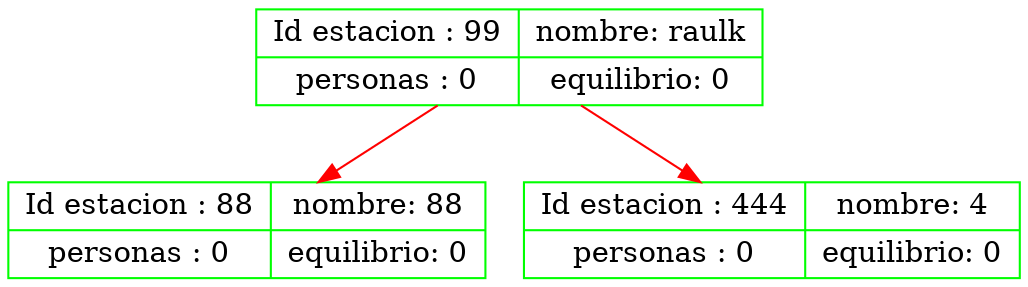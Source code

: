 digraph g { 
nod88 [shape=record ,color="green", label= " { Id estacion : 88 |  personas : 0 } | { nombre: 88| equilibrio: 0 }  "] ; 
nod99 [shape=record ,color="green", label= " { Id estacion : 99 |  personas : 0 } | { nombre: raulk| equilibrio: 0 }  "] ; 
nod444 [shape=record ,color="green", label= " { Id estacion : 444 |  personas : 0 } | { nombre: 4| equilibrio: 0 }  "] ; 

nod99 -> nod88 [color = red] ; 
nod99 -> nod444 [color = red] ; 

} 
